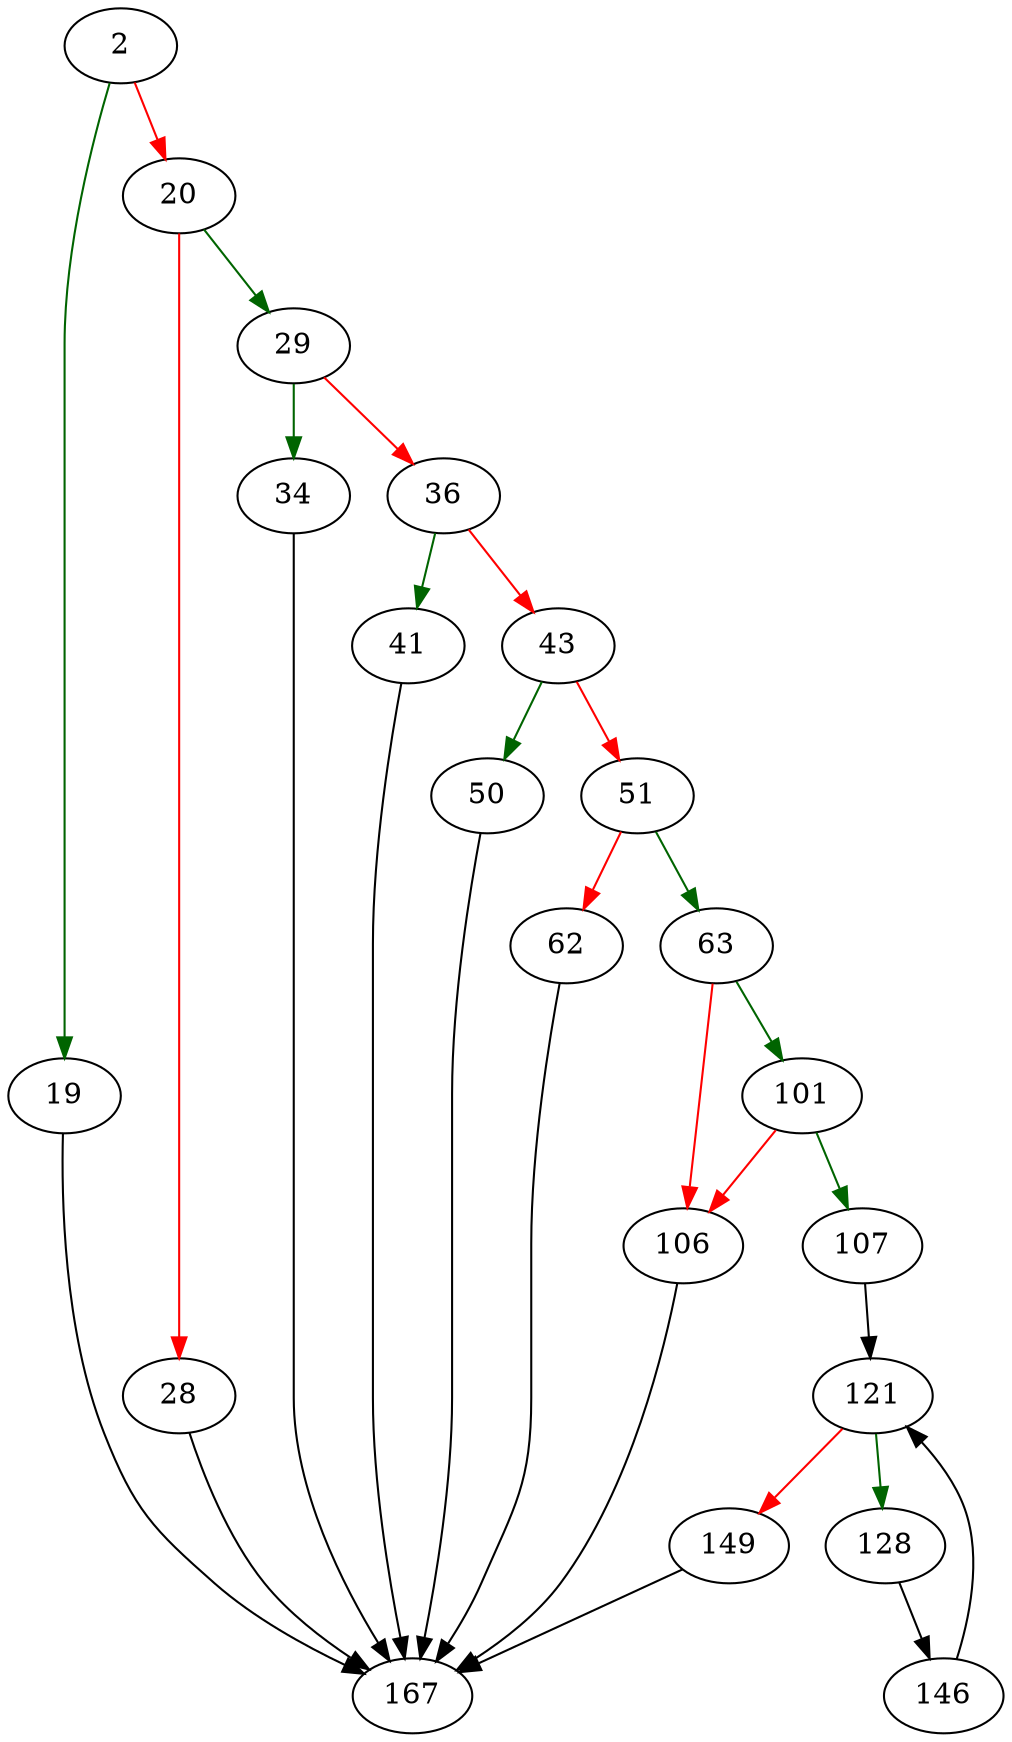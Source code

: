 strict digraph "sqlite3AlterBeginAddColumn" {
	// Node definitions.
	2 [entry=true];
	19;
	20;
	167;
	29;
	28;
	34;
	36;
	41;
	43;
	50;
	51;
	63;
	62;
	101;
	106;
	107;
	121;
	128;
	149;
	146;

	// Edge definitions.
	2 -> 19 [
		color=darkgreen
		cond=true
	];
	2 -> 20 [
		color=red
		cond=false
	];
	19 -> 167;
	20 -> 29 [
		color=darkgreen
		cond=true
	];
	20 -> 28 [
		color=red
		cond=false
	];
	29 -> 34 [
		color=darkgreen
		cond=true
	];
	29 -> 36 [
		color=red
		cond=false
	];
	28 -> 167;
	34 -> 167;
	36 -> 41 [
		color=darkgreen
		cond=true
	];
	36 -> 43 [
		color=red
		cond=false
	];
	41 -> 167;
	43 -> 50 [
		color=darkgreen
		cond=true
	];
	43 -> 51 [
		color=red
		cond=false
	];
	50 -> 167;
	51 -> 63 [
		color=darkgreen
		cond=true
	];
	51 -> 62 [
		color=red
		cond=false
	];
	63 -> 101 [
		color=darkgreen
		cond=true
	];
	63 -> 106 [
		color=red
		cond=false
	];
	62 -> 167;
	101 -> 106 [
		color=red
		cond=false
	];
	101 -> 107 [
		color=darkgreen
		cond=true
	];
	106 -> 167;
	107 -> 121;
	121 -> 128 [
		color=darkgreen
		cond=true
	];
	121 -> 149 [
		color=red
		cond=false
	];
	128 -> 146;
	149 -> 167;
	146 -> 121;
}